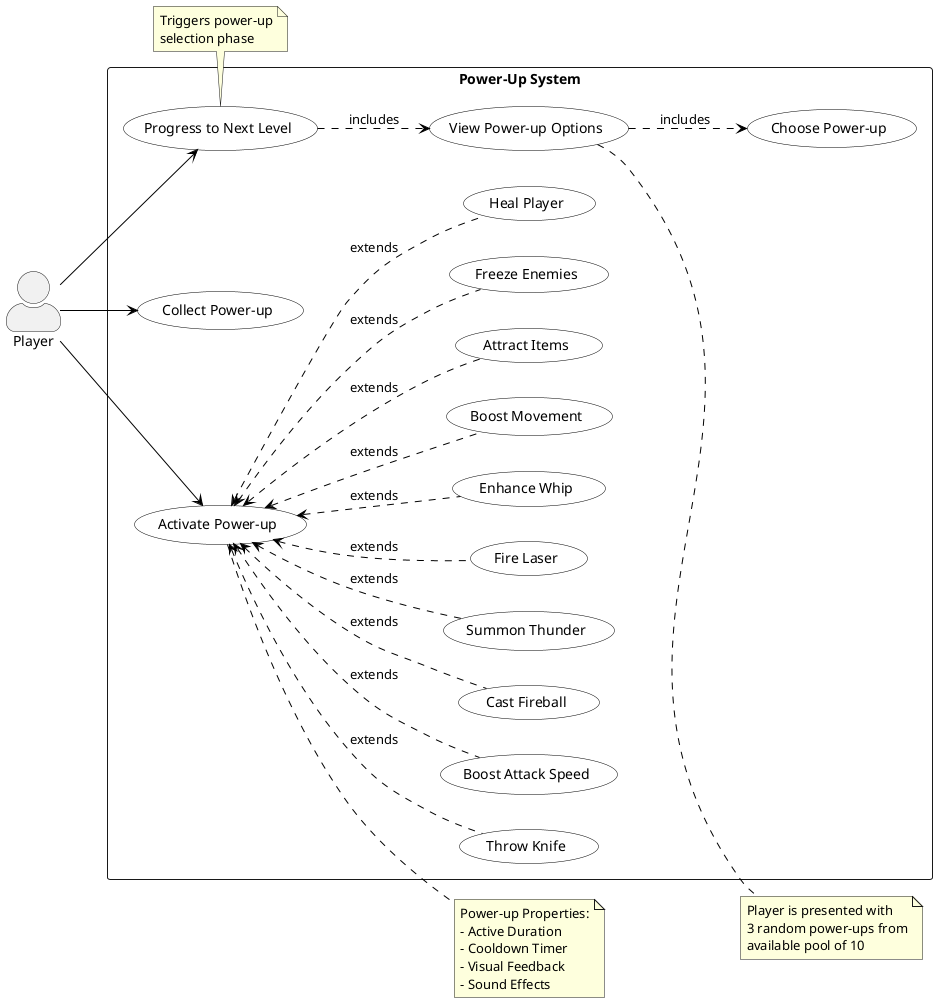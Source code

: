 @startuml PowerUp System Use Cases

skinparam actorStyle awesome
skinparam usecase {
  BackgroundColor white
  BorderColor black
  ArrowColor black
}

'Actor
left to right direction
actor Player as "Player"

rectangle "Power-Up System" {
  'Core Gameplay
  usecase "Progress to Next Level" as NextLevel
  usecase "Choose Power-up" as ChoosePowerUp
  usecase "View Power-up Options" as ViewOptions
  usecase "Collect Power-up" as Collect
  usecase "Activate Power-up" as Activate

  'Power-ups
  usecase "Throw Knife" as Knife
  usecase "Boost Attack Speed" as AttackSpeed
  usecase "Cast Fireball" as Fireball
  usecase "Summon Thunder" as Thunder
  usecase "Fire Laser" as Laser
  usecase "Enhance Whip" as Whip
  usecase "Boost Movement" as Speed
  usecase "Attract Items" as Magnet
  usecase "Freeze Enemies" as Freeze
  usecase "Heal Player" as Health
}

'Main Flow
Player --> NextLevel
NextLevel ..> ViewOptions : includes
ViewOptions ..> ChoosePowerUp : includes
Player --> Collect
Player --> Activate

'Power-up Extensions
Activate <.. Knife : extends
Activate <.. AttackSpeed : extends
Activate <.. Fireball : extends
Activate <.. Thunder : extends
Activate <.. Laser : extends
Activate <.. Whip : extends
Activate <.. Speed : extends
Activate <.. Magnet : extends
Activate <.. Freeze : extends
Activate <.. Health : extends

'Additional Information
note right of ViewOptions
  Player is presented with
  3 random power-ups from
  available pool of 10
end note

note right of Activate
  Power-up Properties:
  - Active Duration
  - Cooldown Timer
  - Visual Feedback
  - Sound Effects
end note

note bottom of NextLevel
  Triggers power-up
  selection phase
end note

@enduml 
